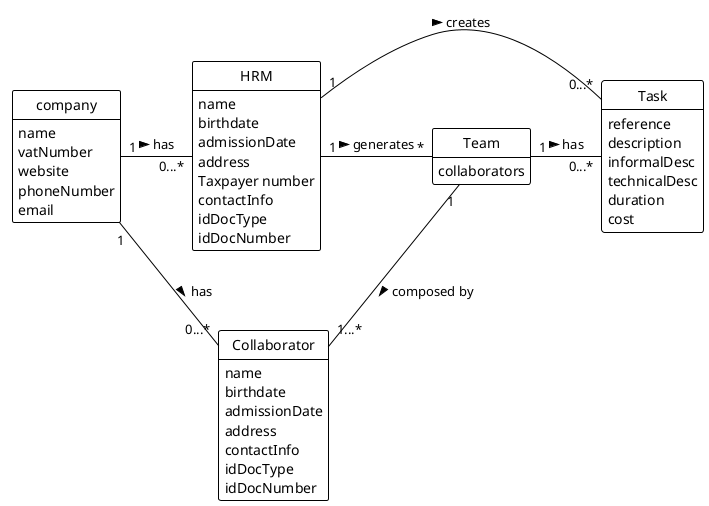 @startuml
!theme plain

hide methods
hide circle

class company{
         name
         vatNumber
         website
         phoneNumber
         email
}

class Collaborator {
     name
     birthdate
     admissionDate
     address
     contactInfo
     idDocType
     idDocNumber
}

class Team{
    collaborators
}

class HRM {
    name
    birthdate
    admissionDate
    address
    Taxpayer number
    contactInfo
    idDocType
    idDocNumber
}

class Task {
        reference
        description
        informalDesc
        technicalDesc
        duration
        cost
}

company "1" - "0...*" HRM : has >
company "1" -- "0...*" Collaborator : has >
HRM "1" - "*" Team : generates >
Team "1" - "1...*" Collaborator : composed by >
Team "1" - "0...*" Task : has >
HRM "1" - "0...*" Task : creates  >
@enduml